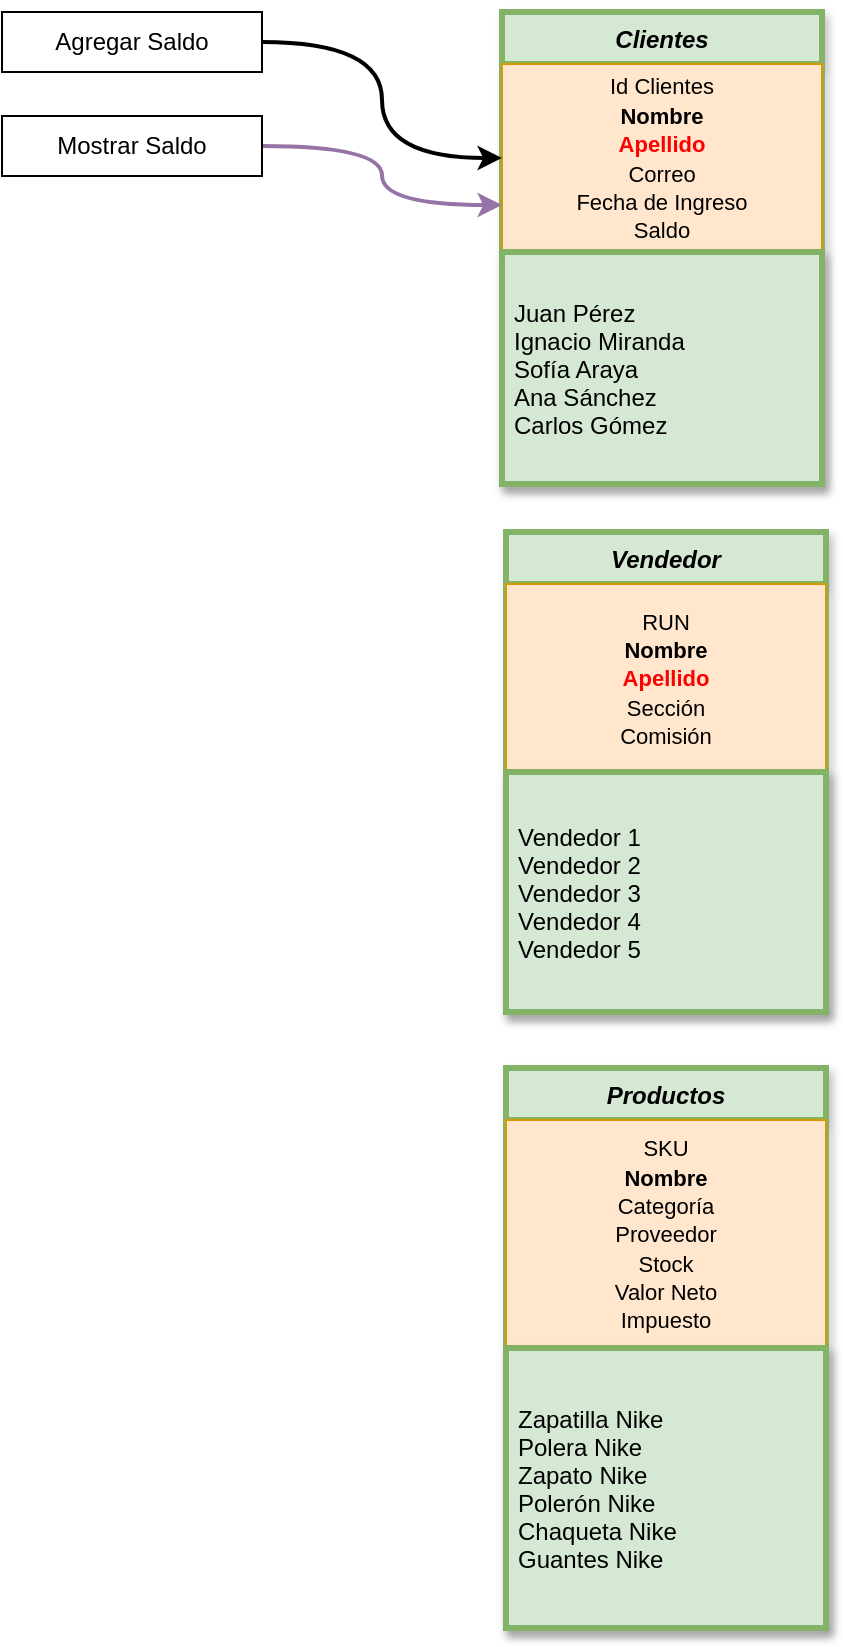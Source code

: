 <mxfile version="21.2.9" type="device">
  <diagram id="C5RBs43oDa-KdzZeNtuy" name="Page-1">
    <mxGraphModel dx="1727" dy="932" grid="1" gridSize="10" guides="1" tooltips="1" connect="1" arrows="1" fold="1" page="1" pageScale="1" pageWidth="827" pageHeight="1169" math="0" shadow="0">
      <root>
        <mxCell id="WIyWlLk6GJQsqaUBKTNV-0" />
        <mxCell id="WIyWlLk6GJQsqaUBKTNV-1" parent="WIyWlLk6GJQsqaUBKTNV-0" />
        <mxCell id="QOFPMuBqn9k8lzrsz_U1-6" value="Clientes" style="swimlane;fontStyle=3;align=center;verticalAlign=top;childLayout=stackLayout;horizontal=1;startSize=26;horizontalStack=0;resizeParent=1;resizeLast=0;collapsible=1;marginBottom=0;rounded=0;shadow=1;strokeWidth=3;fillColor=#d5e8d4;strokeColor=#82b366;" parent="WIyWlLk6GJQsqaUBKTNV-1" vertex="1">
          <mxGeometry x="320" y="40" width="160" height="236" as="geometry">
            <mxRectangle x="230" y="140" width="160" height="26" as="alternateBounds" />
          </mxGeometry>
        </mxCell>
        <mxCell id="T6MQUZ3w0YRGrI-8vBEj-6" value="&lt;span style=&quot;font-size: 11px;&quot;&gt;Id Clientes&lt;br&gt;&lt;b&gt;Nombre&lt;br&gt;&lt;font color=&quot;#ff0000&quot;&gt;Apellido&lt;/font&gt;&lt;/b&gt;&lt;font color=&quot;#ff0000&quot;&gt;&lt;br&gt;&lt;/font&gt;Correo&lt;br&gt;Fecha de Ingreso&lt;br&gt;Saldo&lt;br&gt;&lt;/span&gt;" style="rounded=0;whiteSpace=wrap;html=1;fillColor=#ffe6cc;strokeColor=#d79b00;" vertex="1" parent="QOFPMuBqn9k8lzrsz_U1-6">
          <mxGeometry y="26" width="160" height="94" as="geometry" />
        </mxCell>
        <mxCell id="QOFPMuBqn9k8lzrsz_U1-7" value="Juan Pérez&#xa;Ignacio Miranda&#xa;Sofía Araya&#xa;Ana Sánchez&#xa;Carlos Gómez" style="text;align=left;verticalAlign=middle;spacingLeft=4;spacingRight=4;overflow=hidden;rotatable=0;points=[[0,0.5],[1,0.5]];portConstraint=eastwest;rounded=0;shadow=1;html=0;fillColor=#d5e8d4;strokeColor=#82b366;strokeWidth=3;" parent="QOFPMuBqn9k8lzrsz_U1-6" vertex="1">
          <mxGeometry y="120" width="160" height="116" as="geometry" />
        </mxCell>
        <mxCell id="T6MQUZ3w0YRGrI-8vBEj-7" value="Productos" style="swimlane;fontStyle=3;align=center;verticalAlign=top;childLayout=stackLayout;horizontal=1;startSize=26;horizontalStack=0;resizeParent=1;resizeLast=0;collapsible=1;marginBottom=0;rounded=0;shadow=1;strokeWidth=3;fillColor=#d5e8d4;strokeColor=#82b366;" vertex="1" parent="WIyWlLk6GJQsqaUBKTNV-1">
          <mxGeometry x="322" y="568" width="160" height="280" as="geometry">
            <mxRectangle x="230" y="140" width="160" height="26" as="alternateBounds" />
          </mxGeometry>
        </mxCell>
        <mxCell id="T6MQUZ3w0YRGrI-8vBEj-8" value="&lt;font style=&quot;font-size: 11px;&quot;&gt;SKU&lt;br&gt;&lt;b&gt;Nombre&lt;/b&gt;&lt;br&gt;Categoría&lt;br&gt;Proveedor&lt;br&gt;Stock&lt;br&gt;Valor Neto&lt;br&gt;Impuesto&lt;br&gt;&lt;/font&gt;" style="rounded=0;whiteSpace=wrap;html=1;fillColor=#ffe6cc;strokeColor=#d79b00;" vertex="1" parent="T6MQUZ3w0YRGrI-8vBEj-7">
          <mxGeometry y="26" width="160" height="114" as="geometry" />
        </mxCell>
        <mxCell id="T6MQUZ3w0YRGrI-8vBEj-9" value="Zapatilla Nike&#xa;Polera Nike&#xa;Zapato Nike&#xa;Polerón Nike&#xa;Chaqueta Nike&#xa;Guantes Nike" style="text;align=left;verticalAlign=middle;spacingLeft=4;spacingRight=4;overflow=hidden;rotatable=0;points=[[0,0.5],[1,0.5]];portConstraint=eastwest;rounded=0;shadow=1;html=0;fillColor=#d5e8d4;strokeColor=#82b366;strokeWidth=3;" vertex="1" parent="T6MQUZ3w0YRGrI-8vBEj-7">
          <mxGeometry y="140" width="160" height="140" as="geometry" />
        </mxCell>
        <mxCell id="T6MQUZ3w0YRGrI-8vBEj-10" value="Vendedor" style="swimlane;fontStyle=3;align=center;verticalAlign=top;childLayout=stackLayout;horizontal=1;startSize=26;horizontalStack=0;resizeParent=1;resizeLast=0;collapsible=1;marginBottom=0;rounded=0;shadow=1;strokeWidth=3;fillColor=#d5e8d4;strokeColor=#82b366;" vertex="1" parent="WIyWlLk6GJQsqaUBKTNV-1">
          <mxGeometry x="322" y="300" width="160" height="240" as="geometry">
            <mxRectangle x="230" y="140" width="160" height="26" as="alternateBounds" />
          </mxGeometry>
        </mxCell>
        <mxCell id="T6MQUZ3w0YRGrI-8vBEj-11" value="&lt;font style=&quot;font-size: 11px;&quot;&gt;RUN&lt;br&gt;&lt;b&gt;Nombre&lt;br&gt;&lt;font color=&quot;#ff0000&quot;&gt;Apellido&lt;/font&gt;&lt;/b&gt;&lt;br&gt;Sección&lt;br&gt;Comisión&lt;br&gt;&lt;/font&gt;" style="rounded=0;whiteSpace=wrap;html=1;fillColor=#ffe6cc;strokeColor=#d79b00;" vertex="1" parent="T6MQUZ3w0YRGrI-8vBEj-10">
          <mxGeometry y="26" width="160" height="94" as="geometry" />
        </mxCell>
        <mxCell id="T6MQUZ3w0YRGrI-8vBEj-12" value="Vendedor 1&#xa;Vendedor 2&#xa;Vendedor 3&#xa;Vendedor 4&#xa;Vendedor 5" style="text;align=left;verticalAlign=middle;spacingLeft=4;spacingRight=4;overflow=hidden;rotatable=0;points=[[0,0.5],[1,0.5]];portConstraint=eastwest;rounded=0;shadow=1;html=0;fillColor=#d5e8d4;strokeColor=#82b366;strokeWidth=3;" vertex="1" parent="T6MQUZ3w0YRGrI-8vBEj-10">
          <mxGeometry y="120" width="160" height="120" as="geometry" />
        </mxCell>
        <mxCell id="T6MQUZ3w0YRGrI-8vBEj-46" style="edgeStyle=orthogonalEdgeStyle;orthogonalLoop=1;jettySize=auto;html=1;exitX=1;exitY=0.5;exitDx=0;exitDy=0;strokeWidth=2;curved=1;entryX=0;entryY=0.5;entryDx=0;entryDy=0;" edge="1" parent="WIyWlLk6GJQsqaUBKTNV-1" source="T6MQUZ3w0YRGrI-8vBEj-20" target="T6MQUZ3w0YRGrI-8vBEj-6">
          <mxGeometry relative="1" as="geometry">
            <mxPoint x="280" y="90" as="targetPoint" />
          </mxGeometry>
        </mxCell>
        <mxCell id="T6MQUZ3w0YRGrI-8vBEj-20" value="Agregar Saldo" style="rounded=0;whiteSpace=wrap;html=1;" vertex="1" parent="WIyWlLk6GJQsqaUBKTNV-1">
          <mxGeometry x="70" y="40" width="130" height="30" as="geometry" />
        </mxCell>
        <mxCell id="T6MQUZ3w0YRGrI-8vBEj-47" style="edgeStyle=orthogonalEdgeStyle;orthogonalLoop=1;jettySize=auto;html=1;exitX=1;exitY=0.5;exitDx=0;exitDy=0;strokeWidth=2;curved=1;fillColor=#e1d5e7;strokeColor=#9673a6;entryX=0;entryY=0.75;entryDx=0;entryDy=0;" edge="1" parent="WIyWlLk6GJQsqaUBKTNV-1" source="T6MQUZ3w0YRGrI-8vBEj-21" target="T6MQUZ3w0YRGrI-8vBEj-6">
          <mxGeometry relative="1" as="geometry">
            <mxPoint x="-60" y="143.5" as="targetPoint" />
          </mxGeometry>
        </mxCell>
        <mxCell id="T6MQUZ3w0YRGrI-8vBEj-21" value="Mostrar Saldo" style="rounded=0;whiteSpace=wrap;html=1;" vertex="1" parent="WIyWlLk6GJQsqaUBKTNV-1">
          <mxGeometry x="70" y="92" width="130" height="30" as="geometry" />
        </mxCell>
      </root>
    </mxGraphModel>
  </diagram>
</mxfile>

